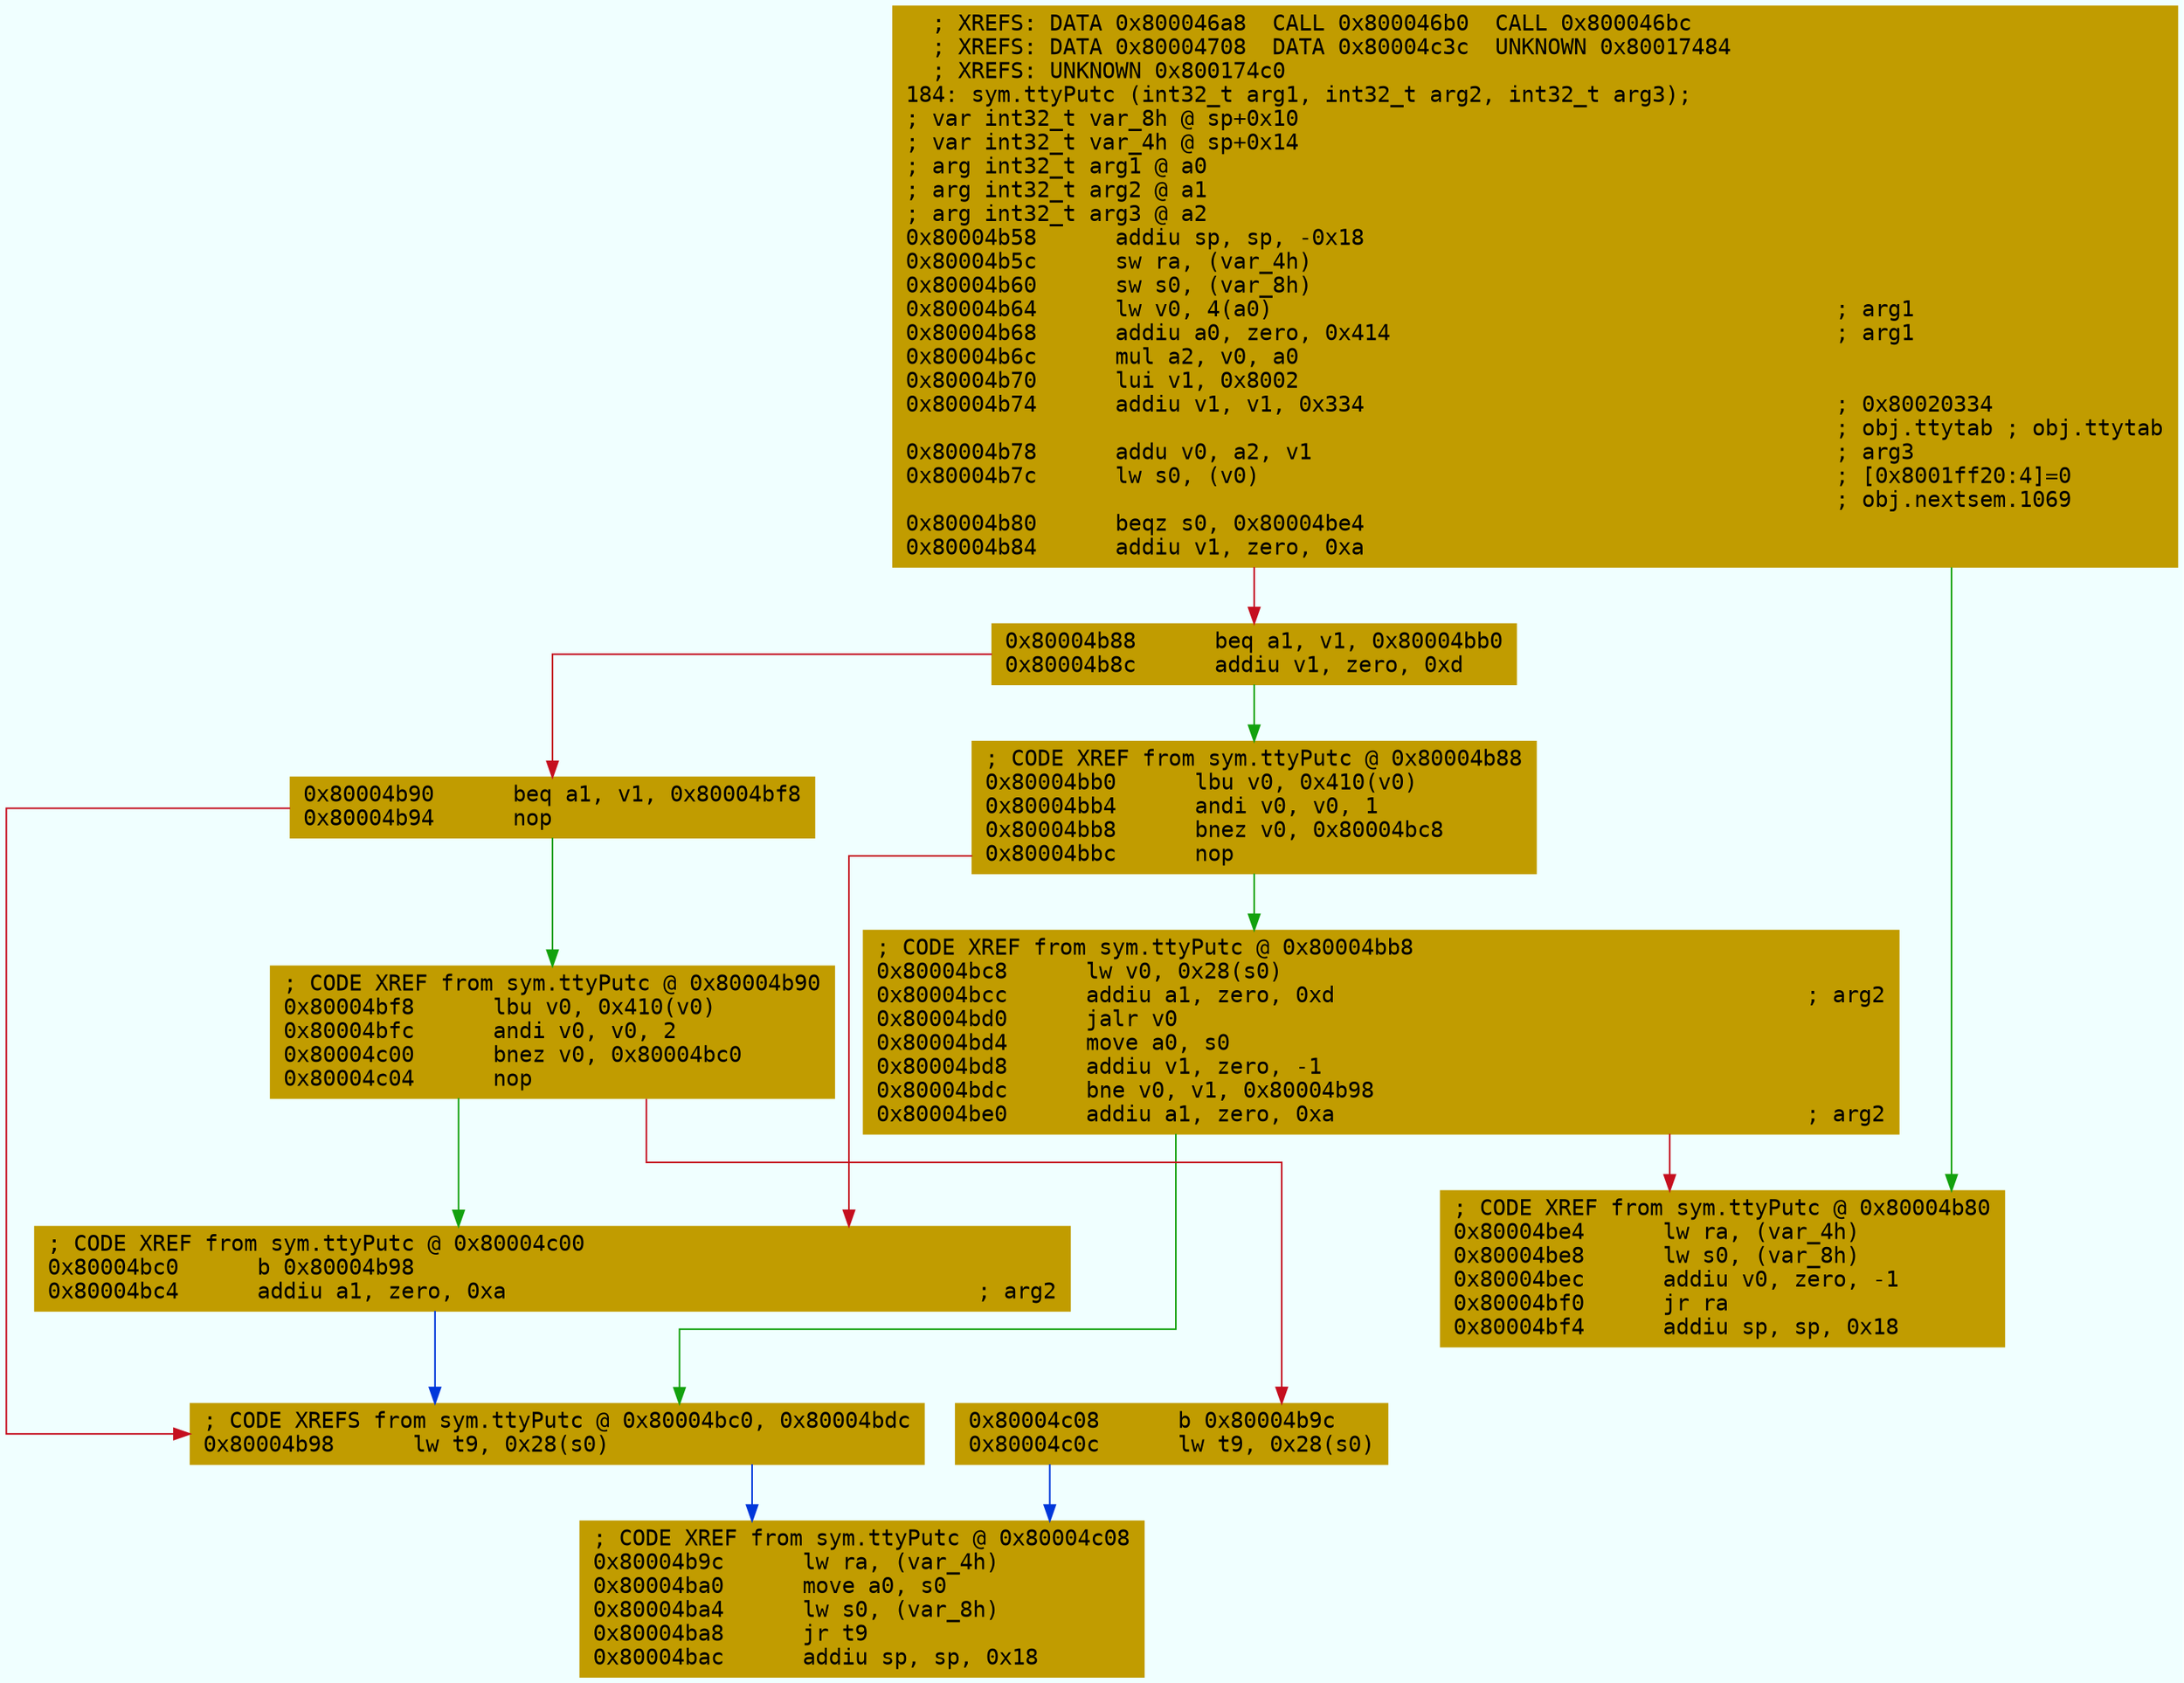 digraph code {
	graph [bgcolor=azure fontsize=8 fontname="Courier" splines="ortho"];
	node [fillcolor=gray style=filled shape=box];
	edge [arrowhead="normal"];
	"0x80004b58" [URL="sym.ttyPutc/0x80004b58", fillcolor="#c19c00",color="#c19c00", fontname="Courier",label="  ; XREFS: DATA 0x800046a8  CALL 0x800046b0  CALL 0x800046bc  \l  ; XREFS: DATA 0x80004708  DATA 0x80004c3c  UNKNOWN 0x80017484  \l  ; XREFS: UNKNOWN 0x800174c0  \l184: sym.ttyPutc (int32_t arg1, int32_t arg2, int32_t arg3);\l; var int32_t var_8h @ sp+0x10\l; var int32_t var_4h @ sp+0x14\l; arg int32_t arg1 @ a0\l; arg int32_t arg2 @ a1\l; arg int32_t arg3 @ a2\l0x80004b58      addiu sp, sp, -0x18\l0x80004b5c      sw ra, (var_4h)\l0x80004b60      sw s0, (var_8h)\l0x80004b64      lw v0, 4(a0)                                           ; arg1\l0x80004b68      addiu a0, zero, 0x414                                  ; arg1\l0x80004b6c      mul a2, v0, a0\l0x80004b70      lui v1, 0x8002\l0x80004b74      addiu v1, v1, 0x334                                    ; 0x80020334\l                                                                       ; obj.ttytab ; obj.ttytab\l0x80004b78      addu v0, a2, v1                                        ; arg3\l0x80004b7c      lw s0, (v0)                                            ; [0x8001ff20:4]=0\l                                                                       ; obj.nextsem.1069\l0x80004b80      beqz s0, 0x80004be4\l0x80004b84      addiu v1, zero, 0xa\l"]
	"0x80004b88" [URL="sym.ttyPutc/0x80004b88", fillcolor="#c19c00",color="#c19c00", fontname="Courier",label="0x80004b88      beq a1, v1, 0x80004bb0\l0x80004b8c      addiu v1, zero, 0xd\l"]
	"0x80004b90" [URL="sym.ttyPutc/0x80004b90", fillcolor="#c19c00",color="#c19c00", fontname="Courier",label="0x80004b90      beq a1, v1, 0x80004bf8\l0x80004b94      nop\l"]
	"0x80004b98" [URL="sym.ttyPutc/0x80004b98", fillcolor="#c19c00",color="#c19c00", fontname="Courier",label="; CODE XREFS from sym.ttyPutc @ 0x80004bc0, 0x80004bdc\l0x80004b98      lw t9, 0x28(s0)\l"]
	"0x80004b9c" [URL="sym.ttyPutc/0x80004b9c", fillcolor="#c19c00",color="#c19c00", fontname="Courier",label="; CODE XREF from sym.ttyPutc @ 0x80004c08\l0x80004b9c      lw ra, (var_4h)\l0x80004ba0      move a0, s0\l0x80004ba4      lw s0, (var_8h)\l0x80004ba8      jr t9\l0x80004bac      addiu sp, sp, 0x18\l"]
	"0x80004bb0" [URL="sym.ttyPutc/0x80004bb0", fillcolor="#c19c00",color="#c19c00", fontname="Courier",label="; CODE XREF from sym.ttyPutc @ 0x80004b88\l0x80004bb0      lbu v0, 0x410(v0)\l0x80004bb4      andi v0, v0, 1\l0x80004bb8      bnez v0, 0x80004bc8\l0x80004bbc      nop\l"]
	"0x80004bc0" [URL="sym.ttyPutc/0x80004bc0", fillcolor="#c19c00",color="#c19c00", fontname="Courier",label="; CODE XREF from sym.ttyPutc @ 0x80004c00\l0x80004bc0      b 0x80004b98\l0x80004bc4      addiu a1, zero, 0xa                                    ; arg2\l"]
	"0x80004bc8" [URL="sym.ttyPutc/0x80004bc8", fillcolor="#c19c00",color="#c19c00", fontname="Courier",label="; CODE XREF from sym.ttyPutc @ 0x80004bb8\l0x80004bc8      lw v0, 0x28(s0)\l0x80004bcc      addiu a1, zero, 0xd                                    ; arg2\l0x80004bd0      jalr v0\l0x80004bd4      move a0, s0\l0x80004bd8      addiu v1, zero, -1\l0x80004bdc      bne v0, v1, 0x80004b98\l0x80004be0      addiu a1, zero, 0xa                                    ; arg2\l"]
	"0x80004be4" [URL="sym.ttyPutc/0x80004be4", fillcolor="#c19c00",color="#c19c00", fontname="Courier",label="; CODE XREF from sym.ttyPutc @ 0x80004b80\l0x80004be4      lw ra, (var_4h)\l0x80004be8      lw s0, (var_8h)\l0x80004bec      addiu v0, zero, -1\l0x80004bf0      jr ra\l0x80004bf4      addiu sp, sp, 0x18\l"]
	"0x80004bf8" [URL="sym.ttyPutc/0x80004bf8", fillcolor="#c19c00",color="#c19c00", fontname="Courier",label="; CODE XREF from sym.ttyPutc @ 0x80004b90\l0x80004bf8      lbu v0, 0x410(v0)\l0x80004bfc      andi v0, v0, 2\l0x80004c00      bnez v0, 0x80004bc0\l0x80004c04      nop\l"]
	"0x80004c08" [URL="sym.ttyPutc/0x80004c08", fillcolor="#c19c00",color="#c19c00", fontname="Courier",label="0x80004c08      b 0x80004b9c\l0x80004c0c      lw t9, 0x28(s0)\l"]
        "0x80004b58" -> "0x80004be4" [color="#13a10e"];
        "0x80004b58" -> "0x80004b88" [color="#c50f1f"];
        "0x80004b88" -> "0x80004bb0" [color="#13a10e"];
        "0x80004b88" -> "0x80004b90" [color="#c50f1f"];
        "0x80004b90" -> "0x80004bf8" [color="#13a10e"];
        "0x80004b90" -> "0x80004b98" [color="#c50f1f"];
        "0x80004b98" -> "0x80004b9c" [color="#0037da"];
        "0x80004bb0" -> "0x80004bc8" [color="#13a10e"];
        "0x80004bb0" -> "0x80004bc0" [color="#c50f1f"];
        "0x80004bc0" -> "0x80004b98" [color="#0037da"];
        "0x80004bc8" -> "0x80004b98" [color="#13a10e"];
        "0x80004bc8" -> "0x80004be4" [color="#c50f1f"];
        "0x80004bf8" -> "0x80004bc0" [color="#13a10e"];
        "0x80004bf8" -> "0x80004c08" [color="#c50f1f"];
        "0x80004c08" -> "0x80004b9c" [color="#0037da"];
}
